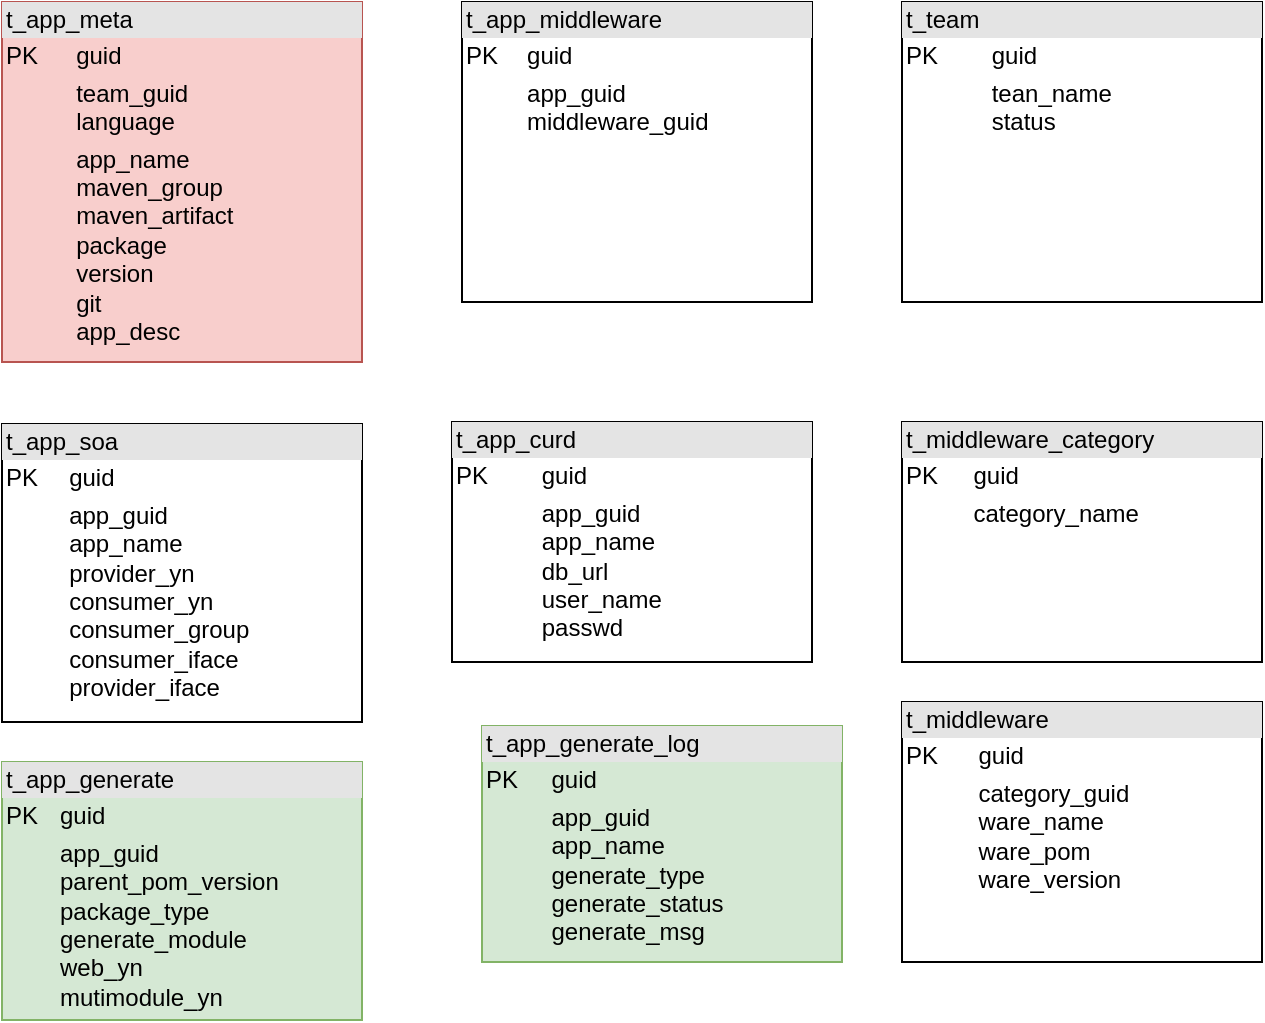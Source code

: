 <mxfile version="10.7.7" type="github"><diagram id="r8oiboKU74-fh6oa2pDq" name="Page-1"><mxGraphModel dx="918" dy="464" grid="1" gridSize="10" guides="1" tooltips="1" connect="1" arrows="1" fold="1" page="1" pageScale="1" pageWidth="827" pageHeight="1169" math="0" shadow="0"><root><mxCell id="0"/><mxCell id="1" parent="0"/><mxCell id="ZGDtd9GbK81ZRUQ-iW9h-1" value="&lt;div style=&quot;box-sizing: border-box ; width: 100% ; background: #e4e4e4 ; padding: 2px&quot;&gt;t_app_meta&lt;/div&gt;&lt;table style=&quot;width: 100% ; font-size: 1em&quot; cellpadding=&quot;2&quot; cellspacing=&quot;0&quot;&gt;&lt;tbody&gt;&lt;tr&gt;&lt;td&gt;PK&lt;/td&gt;&lt;td&gt;guid&lt;/td&gt;&lt;/tr&gt;&lt;tr&gt;&lt;td&gt;&lt;br&gt;&lt;/td&gt;&lt;td&gt;team_guid&lt;br&gt;language&lt;/td&gt;&lt;/tr&gt;&lt;tr&gt;&lt;td&gt;&lt;/td&gt;&lt;td&gt;app_name&lt;br&gt;maven_group&lt;br&gt;maven_artifact&lt;br&gt;package&lt;br&gt;version&lt;br&gt;git&lt;br&gt;app_desc&lt;br&gt;&lt;br&gt;&lt;br&gt;&lt;/td&gt;&lt;/tr&gt;&lt;/tbody&gt;&lt;/table&gt;" style="verticalAlign=top;align=left;overflow=fill;html=1;fillColor=#f8cecc;strokeColor=#b85450;" vertex="1" parent="1"><mxGeometry x="100" y="80" width="180" height="180" as="geometry"/></mxCell><mxCell id="ZGDtd9GbK81ZRUQ-iW9h-2" value="&lt;div style=&quot;box-sizing: border-box ; width: 100% ; background: #e4e4e4 ; padding: 2px&quot;&gt;t_app_middleware&lt;/div&gt;&lt;table style=&quot;width: 100% ; font-size: 1em&quot; cellpadding=&quot;2&quot; cellspacing=&quot;0&quot;&gt;&lt;tbody&gt;&lt;tr&gt;&lt;td&gt;PK&lt;/td&gt;&lt;td&gt;guid&lt;/td&gt;&lt;/tr&gt;&lt;tr&gt;&lt;td&gt;&lt;br&gt;&lt;/td&gt;&lt;td&gt;app_guid&lt;br&gt;middleware_guid&lt;br&gt;&lt;br&gt;&lt;/td&gt;&lt;/tr&gt;&lt;tr&gt;&lt;td&gt;&lt;/td&gt;&lt;td&gt;&lt;br&gt;&lt;br&gt;&lt;/td&gt;&lt;/tr&gt;&lt;/tbody&gt;&lt;/table&gt;" style="verticalAlign=top;align=left;overflow=fill;html=1;" vertex="1" parent="1"><mxGeometry x="330" y="80" width="175" height="150" as="geometry"/></mxCell><mxCell id="ZGDtd9GbK81ZRUQ-iW9h-3" value="&lt;div style=&quot;box-sizing: border-box ; width: 100% ; background: #e4e4e4 ; padding: 2px&quot;&gt;t_middleware_category&lt;/div&gt;&lt;table style=&quot;width: 100% ; font-size: 1em&quot; cellpadding=&quot;2&quot; cellspacing=&quot;0&quot;&gt;&lt;tbody&gt;&lt;tr&gt;&lt;td&gt;PK&lt;/td&gt;&lt;td&gt;guid&lt;/td&gt;&lt;/tr&gt;&lt;tr&gt;&lt;td&gt;&lt;br&gt;&lt;/td&gt;&lt;td&gt;category_name&lt;br&gt;&lt;/td&gt;&lt;/tr&gt;&lt;tr&gt;&lt;td&gt;&lt;/td&gt;&lt;td&gt;&lt;br&gt;&lt;br&gt;&lt;br&gt;&lt;/td&gt;&lt;/tr&gt;&lt;/tbody&gt;&lt;/table&gt;" style="verticalAlign=top;align=left;overflow=fill;html=1;" vertex="1" parent="1"><mxGeometry x="550" y="290" width="180" height="120" as="geometry"/></mxCell><mxCell id="ZGDtd9GbK81ZRUQ-iW9h-4" value="&lt;div style=&quot;box-sizing: border-box ; width: 100% ; background: #e4e4e4 ; padding: 2px&quot;&gt;t_team&lt;/div&gt;&lt;table style=&quot;width: 100% ; font-size: 1em&quot; cellpadding=&quot;2&quot; cellspacing=&quot;0&quot;&gt;&lt;tbody&gt;&lt;tr&gt;&lt;td&gt;PK&lt;/td&gt;&lt;td&gt;guid&lt;/td&gt;&lt;/tr&gt;&lt;tr&gt;&lt;td&gt;&lt;br&gt;&lt;/td&gt;&lt;td&gt;tean_name&lt;br&gt;status&lt;/td&gt;&lt;/tr&gt;&lt;tr&gt;&lt;td&gt;&lt;/td&gt;&lt;td&gt;&lt;br&gt;&lt;br&gt;&lt;br&gt;&lt;/td&gt;&lt;/tr&gt;&lt;/tbody&gt;&lt;/table&gt;" style="verticalAlign=top;align=left;overflow=fill;html=1;" vertex="1" parent="1"><mxGeometry x="550" y="80" width="180" height="150" as="geometry"/></mxCell><mxCell id="ZGDtd9GbK81ZRUQ-iW9h-5" value="&lt;div style=&quot;box-sizing: border-box ; width: 100% ; background: #e4e4e4 ; padding: 2px&quot;&gt;t_middleware&lt;/div&gt;&lt;table style=&quot;width: 100% ; font-size: 1em&quot; cellpadding=&quot;2&quot; cellspacing=&quot;0&quot;&gt;&lt;tbody&gt;&lt;tr&gt;&lt;td&gt;PK&lt;/td&gt;&lt;td&gt;guid&lt;/td&gt;&lt;/tr&gt;&lt;tr&gt;&lt;td&gt;&lt;br&gt;&lt;/td&gt;&lt;td&gt;category_guid&lt;br&gt;ware_name&lt;br&gt;ware_pom&lt;br&gt;ware_version&lt;br&gt;&lt;br&gt;&lt;br&gt;&lt;/td&gt;&lt;/tr&gt;&lt;tr&gt;&lt;td&gt;&lt;/td&gt;&lt;td&gt;&lt;br&gt;&lt;br&gt;&lt;br&gt;&lt;/td&gt;&lt;/tr&gt;&lt;/tbody&gt;&lt;/table&gt;" style="verticalAlign=top;align=left;overflow=fill;html=1;" vertex="1" parent="1"><mxGeometry x="550" y="430" width="180" height="130" as="geometry"/></mxCell><mxCell id="ZGDtd9GbK81ZRUQ-iW9h-6" value="&lt;div style=&quot;box-sizing: border-box ; width: 100% ; background: #e4e4e4 ; padding: 2px&quot;&gt;t_app_soa&lt;/div&gt;&lt;table style=&quot;width: 100% ; font-size: 1em&quot; cellpadding=&quot;2&quot; cellspacing=&quot;0&quot;&gt;&lt;tbody&gt;&lt;tr&gt;&lt;td&gt;PK&lt;/td&gt;&lt;td&gt;guid&lt;/td&gt;&lt;/tr&gt;&lt;tr&gt;&lt;td&gt;&lt;br&gt;&lt;/td&gt;&lt;td&gt;app_guid&lt;br&gt;app_name&lt;br&gt;provider_yn&lt;br&gt;consumer_yn&lt;br&gt;consumer_group&lt;br&gt;consumer_iface&lt;br&gt;provider_iface&lt;br&gt;&lt;br&gt;&lt;/td&gt;&lt;/tr&gt;&lt;tr&gt;&lt;td&gt;&lt;/td&gt;&lt;td&gt;&lt;br&gt;&lt;br&gt;&lt;/td&gt;&lt;/tr&gt;&lt;/tbody&gt;&lt;/table&gt;" style="verticalAlign=top;align=left;overflow=fill;html=1;" vertex="1" parent="1"><mxGeometry x="100" y="291" width="180" height="149" as="geometry"/></mxCell><mxCell id="ZGDtd9GbK81ZRUQ-iW9h-7" value="&lt;div style=&quot;box-sizing: border-box ; width: 100% ; background: #e4e4e4 ; padding: 2px&quot;&gt;t_app_curd&lt;/div&gt;&lt;table style=&quot;width: 100% ; font-size: 1em&quot; cellpadding=&quot;2&quot; cellspacing=&quot;0&quot;&gt;&lt;tbody&gt;&lt;tr&gt;&lt;td&gt;PK&lt;/td&gt;&lt;td&gt;guid&lt;/td&gt;&lt;/tr&gt;&lt;tr&gt;&lt;td&gt;&lt;br&gt;&lt;/td&gt;&lt;td&gt;app_guid&lt;br&gt;app_name&lt;br&gt;db_url&lt;br&gt;user_name&lt;br&gt;passwd&lt;br&gt;&lt;br&gt;&lt;/td&gt;&lt;/tr&gt;&lt;tr&gt;&lt;td&gt;&lt;/td&gt;&lt;td&gt;&lt;br&gt;&lt;br&gt;&lt;/td&gt;&lt;/tr&gt;&lt;/tbody&gt;&lt;/table&gt;" style="verticalAlign=top;align=left;overflow=fill;html=1;" vertex="1" parent="1"><mxGeometry x="325" y="290" width="180" height="120" as="geometry"/></mxCell><mxCell id="ZGDtd9GbK81ZRUQ-iW9h-12" value="&lt;div style=&quot;box-sizing: border-box ; width: 100% ; background: #e4e4e4 ; padding: 2px&quot;&gt;t_app_generate_log&lt;/div&gt;&lt;table style=&quot;width: 100% ; font-size: 1em&quot; cellpadding=&quot;2&quot; cellspacing=&quot;0&quot;&gt;&lt;tbody&gt;&lt;tr&gt;&lt;td&gt;PK&lt;/td&gt;&lt;td&gt;guid&lt;/td&gt;&lt;/tr&gt;&lt;tr&gt;&lt;td&gt;&lt;br&gt;&lt;/td&gt;&lt;td&gt;app_guid&lt;br&gt;app_name&lt;br&gt;generate_type&lt;br&gt;generate_status&lt;br&gt;generate_msg&lt;br&gt;&lt;br&gt;&lt;/td&gt;&lt;/tr&gt;&lt;tr&gt;&lt;td&gt;&lt;/td&gt;&lt;td&gt;&lt;br&gt;&lt;br&gt;&lt;/td&gt;&lt;/tr&gt;&lt;/tbody&gt;&lt;/table&gt;" style="verticalAlign=top;align=left;overflow=fill;html=1;fillColor=#d5e8d4;strokeColor=#82b366;" vertex="1" parent="1"><mxGeometry x="340" y="442" width="180" height="118" as="geometry"/></mxCell><mxCell id="ZGDtd9GbK81ZRUQ-iW9h-13" value="&lt;div style=&quot;box-sizing: border-box ; width: 100% ; background: #e4e4e4 ; padding: 2px&quot;&gt;t_app_generate&lt;/div&gt;&lt;table style=&quot;width: 100% ; font-size: 1em&quot; cellpadding=&quot;2&quot; cellspacing=&quot;0&quot;&gt;&lt;tbody&gt;&lt;tr&gt;&lt;td&gt;PK&lt;/td&gt;&lt;td&gt;guid&lt;/td&gt;&lt;/tr&gt;&lt;tr&gt;&lt;td&gt;&lt;br&gt;&lt;/td&gt;&lt;td&gt;app_guid&lt;br&gt;parent_pom_version&lt;br&gt;package_type&lt;br&gt;generate_module&lt;br&gt;web_yn&lt;br&gt;mutimodule_yn&lt;br&gt;&lt;br&gt;&lt;br&gt;&lt;/td&gt;&lt;/tr&gt;&lt;tr&gt;&lt;td&gt;&lt;/td&gt;&lt;td&gt;&lt;br&gt;&lt;br&gt;&lt;/td&gt;&lt;/tr&gt;&lt;/tbody&gt;&lt;/table&gt;" style="verticalAlign=top;align=left;overflow=fill;html=1;fillColor=#d5e8d4;strokeColor=#82b366;" vertex="1" parent="1"><mxGeometry x="100" y="460" width="180" height="129" as="geometry"/></mxCell></root></mxGraphModel></diagram></mxfile>